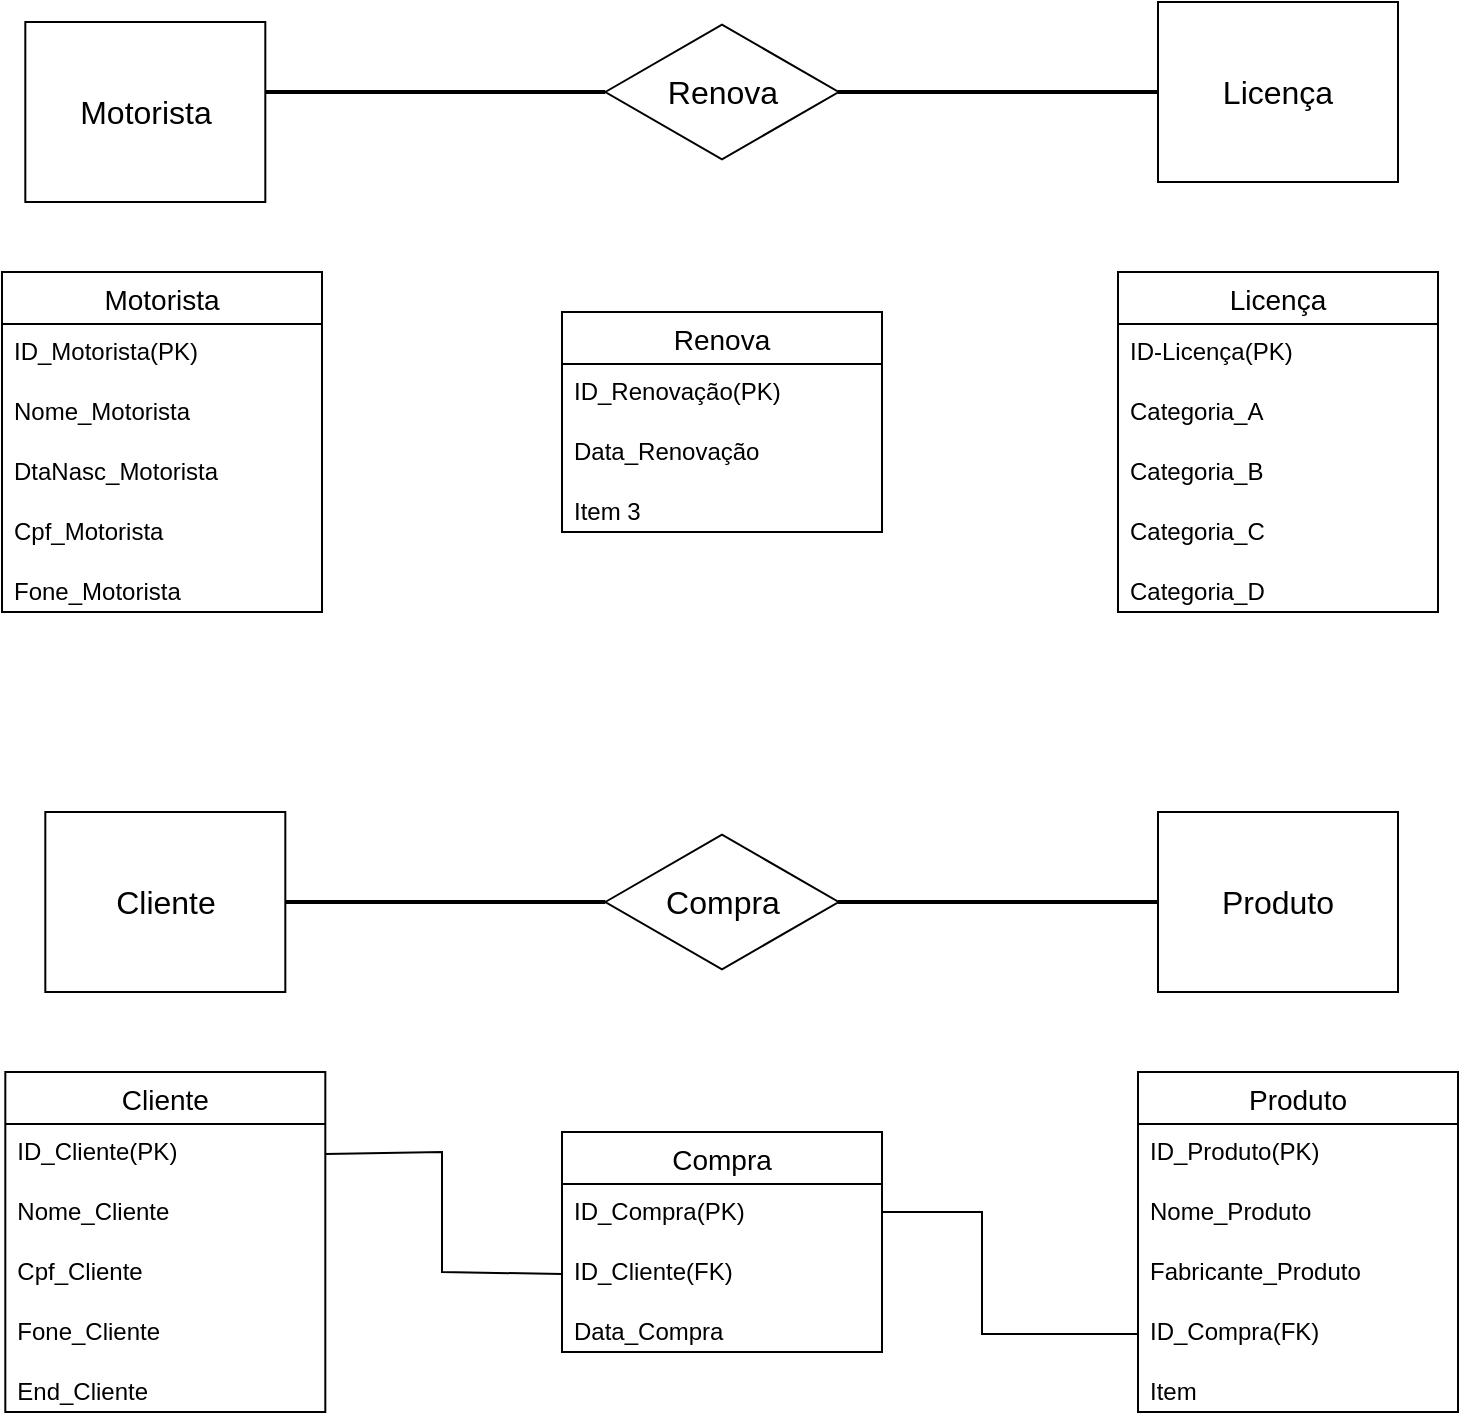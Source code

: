 <mxfile version="20.8.5" type="device"><diagram id="R2lEEEUBdFMjLlhIrx00" name="Page-1"><mxGraphModel dx="954" dy="616" grid="1" gridSize="10" guides="1" tooltips="1" connect="1" arrows="1" fold="1" page="1" pageScale="1" pageWidth="850" pageHeight="1100" math="0" shadow="0" extFonts="Permanent Marker^https://fonts.googleapis.com/css?family=Permanent+Marker"><root><mxCell id="0"/><mxCell id="1" parent="0"/><mxCell id="6HJ-C8ogf9YlfOWXF2Gl-30" value="Motorista" style="swimlane;fontStyle=0;childLayout=stackLayout;horizontal=1;startSize=26;horizontalStack=0;resizeParent=1;resizeParentMax=0;resizeLast=0;collapsible=1;marginBottom=0;align=center;fontSize=14;" vertex="1" parent="1"><mxGeometry x="50" y="170" width="160" height="170" as="geometry"/></mxCell><mxCell id="6HJ-C8ogf9YlfOWXF2Gl-32" value="ID_Motorista(PK)" style="text;strokeColor=none;fillColor=none;spacingLeft=4;spacingRight=4;overflow=hidden;rotatable=0;points=[[0,0.5],[1,0.5]];portConstraint=eastwest;fontSize=12;" vertex="1" parent="6HJ-C8ogf9YlfOWXF2Gl-30"><mxGeometry y="26" width="160" height="30" as="geometry"/></mxCell><mxCell id="6HJ-C8ogf9YlfOWXF2Gl-34" value="Nome_Motorista" style="text;strokeColor=none;fillColor=none;spacingLeft=4;spacingRight=4;overflow=hidden;rotatable=0;points=[[0,0.5],[1,0.5]];portConstraint=eastwest;fontSize=12;" vertex="1" parent="6HJ-C8ogf9YlfOWXF2Gl-30"><mxGeometry y="56" width="160" height="30" as="geometry"/></mxCell><mxCell id="6HJ-C8ogf9YlfOWXF2Gl-36" value="DtaNasc_Motorista" style="text;strokeColor=none;fillColor=none;spacingLeft=4;spacingRight=4;overflow=hidden;rotatable=0;points=[[0,0.5],[1,0.5]];portConstraint=eastwest;fontSize=12;" vertex="1" parent="6HJ-C8ogf9YlfOWXF2Gl-30"><mxGeometry y="86" width="160" height="30" as="geometry"/></mxCell><mxCell id="6HJ-C8ogf9YlfOWXF2Gl-38" value="Cpf_Motorista" style="text;strokeColor=none;fillColor=none;spacingLeft=4;spacingRight=4;overflow=hidden;rotatable=0;points=[[0,0.5],[1,0.5]];portConstraint=eastwest;fontSize=12;" vertex="1" parent="6HJ-C8ogf9YlfOWXF2Gl-30"><mxGeometry y="116" width="160" height="30" as="geometry"/></mxCell><mxCell id="6HJ-C8ogf9YlfOWXF2Gl-39" value="Fone_Motorista" style="text;strokeColor=none;fillColor=none;spacingLeft=4;spacingRight=4;overflow=hidden;rotatable=0;points=[[0,0.5],[1,0.5]];portConstraint=eastwest;fontSize=12;" vertex="1" parent="6HJ-C8ogf9YlfOWXF2Gl-30"><mxGeometry y="146" width="160" height="24" as="geometry"/></mxCell><mxCell id="6HJ-C8ogf9YlfOWXF2Gl-40" value="Licença" style="swimlane;fontStyle=0;childLayout=stackLayout;horizontal=1;startSize=26;horizontalStack=0;resizeParent=1;resizeParentMax=0;resizeLast=0;collapsible=1;marginBottom=0;align=center;fontSize=14;" vertex="1" parent="1"><mxGeometry x="608" y="170" width="160" height="170" as="geometry"/></mxCell><mxCell id="6HJ-C8ogf9YlfOWXF2Gl-41" value="ID-Licença(PK)" style="text;strokeColor=none;fillColor=none;spacingLeft=4;spacingRight=4;overflow=hidden;rotatable=0;points=[[0,0.5],[1,0.5]];portConstraint=eastwest;fontSize=12;" vertex="1" parent="6HJ-C8ogf9YlfOWXF2Gl-40"><mxGeometry y="26" width="160" height="30" as="geometry"/></mxCell><mxCell id="6HJ-C8ogf9YlfOWXF2Gl-42" value="Categoria_A" style="text;strokeColor=none;fillColor=none;spacingLeft=4;spacingRight=4;overflow=hidden;rotatable=0;points=[[0,0.5],[1,0.5]];portConstraint=eastwest;fontSize=12;strokeWidth=1;" vertex="1" parent="6HJ-C8ogf9YlfOWXF2Gl-40"><mxGeometry y="56" width="160" height="30" as="geometry"/></mxCell><mxCell id="6HJ-C8ogf9YlfOWXF2Gl-47" value="Categoria_B" style="text;strokeColor=none;fillColor=none;spacingLeft=4;spacingRight=4;overflow=hidden;rotatable=0;points=[[0,0.5],[1,0.5]];portConstraint=eastwest;fontSize=12;" vertex="1" parent="6HJ-C8ogf9YlfOWXF2Gl-40"><mxGeometry y="86" width="160" height="30" as="geometry"/></mxCell><mxCell id="6HJ-C8ogf9YlfOWXF2Gl-48" value="Categoria_C" style="text;strokeColor=none;fillColor=none;spacingLeft=4;spacingRight=4;overflow=hidden;rotatable=0;points=[[0,0.5],[1,0.5]];portConstraint=eastwest;fontSize=12;" vertex="1" parent="6HJ-C8ogf9YlfOWXF2Gl-40"><mxGeometry y="116" width="160" height="30" as="geometry"/></mxCell><mxCell id="6HJ-C8ogf9YlfOWXF2Gl-44" value="Categoria_D" style="text;strokeColor=none;fillColor=none;spacingLeft=4;spacingRight=4;overflow=hidden;rotatable=0;points=[[0,0.5],[1,0.5]];portConstraint=eastwest;fontSize=12;" vertex="1" parent="6HJ-C8ogf9YlfOWXF2Gl-40"><mxGeometry y="146" width="160" height="24" as="geometry"/></mxCell><mxCell id="6HJ-C8ogf9YlfOWXF2Gl-49" value="Renova" style="swimlane;fontStyle=0;childLayout=stackLayout;horizontal=1;startSize=26;horizontalStack=0;resizeParent=1;resizeParentMax=0;resizeLast=0;collapsible=1;marginBottom=0;align=center;fontSize=14;" vertex="1" parent="1"><mxGeometry x="330" y="190" width="160" height="110" as="geometry"/></mxCell><mxCell id="6HJ-C8ogf9YlfOWXF2Gl-50" value="ID_Renovação(PK)" style="text;strokeColor=none;fillColor=none;spacingLeft=4;spacingRight=4;overflow=hidden;rotatable=0;points=[[0,0.5],[1,0.5]];portConstraint=eastwest;fontSize=12;" vertex="1" parent="6HJ-C8ogf9YlfOWXF2Gl-49"><mxGeometry y="26" width="160" height="30" as="geometry"/></mxCell><mxCell id="6HJ-C8ogf9YlfOWXF2Gl-51" value="Data_Renovação" style="text;strokeColor=none;fillColor=none;spacingLeft=4;spacingRight=4;overflow=hidden;rotatable=0;points=[[0,0.5],[1,0.5]];portConstraint=eastwest;fontSize=12;" vertex="1" parent="6HJ-C8ogf9YlfOWXF2Gl-49"><mxGeometry y="56" width="160" height="30" as="geometry"/></mxCell><mxCell id="6HJ-C8ogf9YlfOWXF2Gl-52" value="Item 3" style="text;strokeColor=none;fillColor=none;spacingLeft=4;spacingRight=4;overflow=hidden;rotatable=0;points=[[0,0.5],[1,0.5]];portConstraint=eastwest;fontSize=12;" vertex="1" parent="6HJ-C8ogf9YlfOWXF2Gl-49"><mxGeometry y="86" width="160" height="24" as="geometry"/></mxCell><mxCell id="6HJ-C8ogf9YlfOWXF2Gl-58" value="&lt;font style=&quot;font-size: 16px;&quot;&gt;Motorista&lt;/font&gt;" style="rounded=0;whiteSpace=wrap;html=1;strokeWidth=1;" vertex="1" parent="1"><mxGeometry x="61.66" y="45" width="120" height="90" as="geometry"/></mxCell><mxCell id="6HJ-C8ogf9YlfOWXF2Gl-59" value="Renova" style="html=1;whiteSpace=wrap;aspect=fixed;shape=isoRectangle;strokeWidth=1;fontSize=16;" vertex="1" parent="1"><mxGeometry x="351.66" y="45" width="116.67" height="70" as="geometry"/></mxCell><mxCell id="6HJ-C8ogf9YlfOWXF2Gl-60" value="&lt;font style=&quot;font-size: 16px;&quot;&gt;Licença&lt;/font&gt;" style="rounded=0;whiteSpace=wrap;html=1;strokeWidth=1;" vertex="1" parent="1"><mxGeometry x="628" y="35" width="120" height="90" as="geometry"/></mxCell><mxCell id="6HJ-C8ogf9YlfOWXF2Gl-68" value="" style="line;strokeWidth=2;html=1;fontSize=16;" vertex="1" parent="1"><mxGeometry x="468" y="75" width="160" height="10" as="geometry"/></mxCell><mxCell id="6HJ-C8ogf9YlfOWXF2Gl-69" value="" style="line;strokeWidth=2;html=1;fontSize=16;" vertex="1" parent="1"><mxGeometry x="181.66" y="75" width="170" height="10" as="geometry"/></mxCell><mxCell id="6HJ-C8ogf9YlfOWXF2Gl-70" value="&lt;font style=&quot;font-size: 16px;&quot;&gt;Cliente&lt;/font&gt;" style="rounded=0;whiteSpace=wrap;html=1;strokeWidth=1;" vertex="1" parent="1"><mxGeometry x="71.66" y="440" width="120" height="90" as="geometry"/></mxCell><mxCell id="6HJ-C8ogf9YlfOWXF2Gl-71" value="Compra" style="html=1;whiteSpace=wrap;aspect=fixed;shape=isoRectangle;strokeWidth=1;fontSize=16;" vertex="1" parent="1"><mxGeometry x="351.66" y="450" width="116.67" height="70" as="geometry"/></mxCell><mxCell id="6HJ-C8ogf9YlfOWXF2Gl-73" value="&lt;font style=&quot;font-size: 16px;&quot;&gt;Produto&lt;/font&gt;" style="rounded=0;whiteSpace=wrap;html=1;strokeWidth=1;" vertex="1" parent="1"><mxGeometry x="628" y="440" width="120" height="90" as="geometry"/></mxCell><mxCell id="6HJ-C8ogf9YlfOWXF2Gl-74" value="" style="line;strokeWidth=2;html=1;fontSize=16;" vertex="1" parent="1"><mxGeometry x="191.66" y="480" width="160" height="10" as="geometry"/></mxCell><mxCell id="6HJ-C8ogf9YlfOWXF2Gl-75" value="" style="line;strokeWidth=2;html=1;fontSize=16;" vertex="1" parent="1"><mxGeometry x="468" y="480" width="160" height="10" as="geometry"/></mxCell><mxCell id="6HJ-C8ogf9YlfOWXF2Gl-76" value="Cliente" style="swimlane;fontStyle=0;childLayout=stackLayout;horizontal=1;startSize=26;horizontalStack=0;resizeParent=1;resizeParentMax=0;resizeLast=0;collapsible=1;marginBottom=0;align=center;fontSize=14;" vertex="1" parent="1"><mxGeometry x="51.66" y="570" width="160" height="170" as="geometry"/></mxCell><mxCell id="6HJ-C8ogf9YlfOWXF2Gl-77" value="ID_Cliente(PK)" style="text;strokeColor=none;fillColor=none;spacingLeft=4;spacingRight=4;overflow=hidden;rotatable=0;points=[[0,0.5],[1,0.5]];portConstraint=eastwest;fontSize=12;" vertex="1" parent="6HJ-C8ogf9YlfOWXF2Gl-76"><mxGeometry y="26" width="160" height="30" as="geometry"/></mxCell><mxCell id="6HJ-C8ogf9YlfOWXF2Gl-78" value="Nome_Cliente" style="text;strokeColor=none;fillColor=none;spacingLeft=4;spacingRight=4;overflow=hidden;rotatable=0;points=[[0,0.5],[1,0.5]];portConstraint=eastwest;fontSize=12;" vertex="1" parent="6HJ-C8ogf9YlfOWXF2Gl-76"><mxGeometry y="56" width="160" height="30" as="geometry"/></mxCell><mxCell id="6HJ-C8ogf9YlfOWXF2Gl-79" value="Cpf_Cliente" style="text;strokeColor=none;fillColor=none;spacingLeft=4;spacingRight=4;overflow=hidden;rotatable=0;points=[[0,0.5],[1,0.5]];portConstraint=eastwest;fontSize=12;" vertex="1" parent="6HJ-C8ogf9YlfOWXF2Gl-76"><mxGeometry y="86" width="160" height="30" as="geometry"/></mxCell><mxCell id="6HJ-C8ogf9YlfOWXF2Gl-80" value="Fone_Cliente" style="text;strokeColor=none;fillColor=none;spacingLeft=4;spacingRight=4;overflow=hidden;rotatable=0;points=[[0,0.5],[1,0.5]];portConstraint=eastwest;fontSize=12;" vertex="1" parent="6HJ-C8ogf9YlfOWXF2Gl-76"><mxGeometry y="116" width="160" height="30" as="geometry"/></mxCell><mxCell id="6HJ-C8ogf9YlfOWXF2Gl-81" value="End_Cliente" style="text;strokeColor=none;fillColor=none;spacingLeft=4;spacingRight=4;overflow=hidden;rotatable=0;points=[[0,0.5],[1,0.5]];portConstraint=eastwest;fontSize=12;" vertex="1" parent="6HJ-C8ogf9YlfOWXF2Gl-76"><mxGeometry y="146" width="160" height="24" as="geometry"/></mxCell><mxCell id="6HJ-C8ogf9YlfOWXF2Gl-88" value="Produto" style="swimlane;fontStyle=0;childLayout=stackLayout;horizontal=1;startSize=26;horizontalStack=0;resizeParent=1;resizeParentMax=0;resizeLast=0;collapsible=1;marginBottom=0;align=center;fontSize=14;" vertex="1" parent="1"><mxGeometry x="618" y="570" width="160" height="170" as="geometry"/></mxCell><mxCell id="6HJ-C8ogf9YlfOWXF2Gl-89" value="ID_Produto(PK)" style="text;strokeColor=none;fillColor=none;spacingLeft=4;spacingRight=4;overflow=hidden;rotatable=0;points=[[0,0.5],[1,0.5]];portConstraint=eastwest;fontSize=12;" vertex="1" parent="6HJ-C8ogf9YlfOWXF2Gl-88"><mxGeometry y="26" width="160" height="30" as="geometry"/></mxCell><mxCell id="6HJ-C8ogf9YlfOWXF2Gl-90" value="Nome_Produto" style="text;strokeColor=none;fillColor=none;spacingLeft=4;spacingRight=4;overflow=hidden;rotatable=0;points=[[0,0.5],[1,0.5]];portConstraint=eastwest;fontSize=12;strokeWidth=1;" vertex="1" parent="6HJ-C8ogf9YlfOWXF2Gl-88"><mxGeometry y="56" width="160" height="30" as="geometry"/></mxCell><mxCell id="6HJ-C8ogf9YlfOWXF2Gl-91" value="Fabricante_Produto" style="text;strokeColor=none;fillColor=none;spacingLeft=4;spacingRight=4;overflow=hidden;rotatable=0;points=[[0,0.5],[1,0.5]];portConstraint=eastwest;fontSize=12;" vertex="1" parent="6HJ-C8ogf9YlfOWXF2Gl-88"><mxGeometry y="86" width="160" height="30" as="geometry"/></mxCell><mxCell id="6HJ-C8ogf9YlfOWXF2Gl-92" value="ID_Compra(FK)" style="text;strokeColor=none;fillColor=none;spacingLeft=4;spacingRight=4;overflow=hidden;rotatable=0;points=[[0,0.5],[1,0.5]];portConstraint=eastwest;fontSize=12;" vertex="1" parent="6HJ-C8ogf9YlfOWXF2Gl-88"><mxGeometry y="116" width="160" height="30" as="geometry"/></mxCell><mxCell id="6HJ-C8ogf9YlfOWXF2Gl-93" value="Item" style="text;strokeColor=none;fillColor=none;spacingLeft=4;spacingRight=4;overflow=hidden;rotatable=0;points=[[0,0.5],[1,0.5]];portConstraint=eastwest;fontSize=12;" vertex="1" parent="6HJ-C8ogf9YlfOWXF2Gl-88"><mxGeometry y="146" width="160" height="24" as="geometry"/></mxCell><mxCell id="6HJ-C8ogf9YlfOWXF2Gl-94" value="Compra" style="swimlane;fontStyle=0;childLayout=stackLayout;horizontal=1;startSize=26;horizontalStack=0;resizeParent=1;resizeParentMax=0;resizeLast=0;collapsible=1;marginBottom=0;align=center;fontSize=14;" vertex="1" parent="1"><mxGeometry x="330" y="600" width="160" height="110" as="geometry"/></mxCell><mxCell id="6HJ-C8ogf9YlfOWXF2Gl-95" value="ID_Compra(PK)" style="text;strokeColor=none;fillColor=none;spacingLeft=4;spacingRight=4;overflow=hidden;rotatable=0;points=[[0,0.5],[1,0.5]];portConstraint=eastwest;fontSize=12;" vertex="1" parent="6HJ-C8ogf9YlfOWXF2Gl-94"><mxGeometry y="26" width="160" height="30" as="geometry"/></mxCell><mxCell id="6HJ-C8ogf9YlfOWXF2Gl-96" value="ID_Cliente(FK)" style="text;strokeColor=none;fillColor=none;spacingLeft=4;spacingRight=4;overflow=hidden;rotatable=0;points=[[0,0.5],[1,0.5]];portConstraint=eastwest;fontSize=12;" vertex="1" parent="6HJ-C8ogf9YlfOWXF2Gl-94"><mxGeometry y="56" width="160" height="30" as="geometry"/></mxCell><mxCell id="6HJ-C8ogf9YlfOWXF2Gl-97" value="Data_Compra" style="text;strokeColor=none;fillColor=none;spacingLeft=4;spacingRight=4;overflow=hidden;rotatable=0;points=[[0,0.5],[1,0.5]];portConstraint=eastwest;fontSize=12;" vertex="1" parent="6HJ-C8ogf9YlfOWXF2Gl-94"><mxGeometry y="86" width="160" height="24" as="geometry"/></mxCell><mxCell id="6HJ-C8ogf9YlfOWXF2Gl-119" value="" style="endArrow=none;html=1;rounded=0;fontSize=17;entryX=0;entryY=0.5;entryDx=0;entryDy=0;exitX=1;exitY=0.5;exitDx=0;exitDy=0;" edge="1" parent="1" source="6HJ-C8ogf9YlfOWXF2Gl-77" target="6HJ-C8ogf9YlfOWXF2Gl-96"><mxGeometry relative="1" as="geometry"><mxPoint x="210" y="620" as="sourcePoint"/><mxPoint x="370" y="620" as="targetPoint"/><Array as="points"><mxPoint x="270" y="610"/><mxPoint x="270" y="670"/></Array></mxGeometry></mxCell><mxCell id="6HJ-C8ogf9YlfOWXF2Gl-121" value="" style="endArrow=none;html=1;rounded=0;fontSize=17;entryX=0;entryY=0.5;entryDx=0;entryDy=0;" edge="1" parent="1" target="6HJ-C8ogf9YlfOWXF2Gl-92"><mxGeometry relative="1" as="geometry"><mxPoint x="490" y="640" as="sourcePoint"/><mxPoint x="600" y="690" as="targetPoint"/><Array as="points"><mxPoint x="540" y="640"/><mxPoint x="540" y="701"/></Array></mxGeometry></mxCell></root></mxGraphModel></diagram></mxfile>